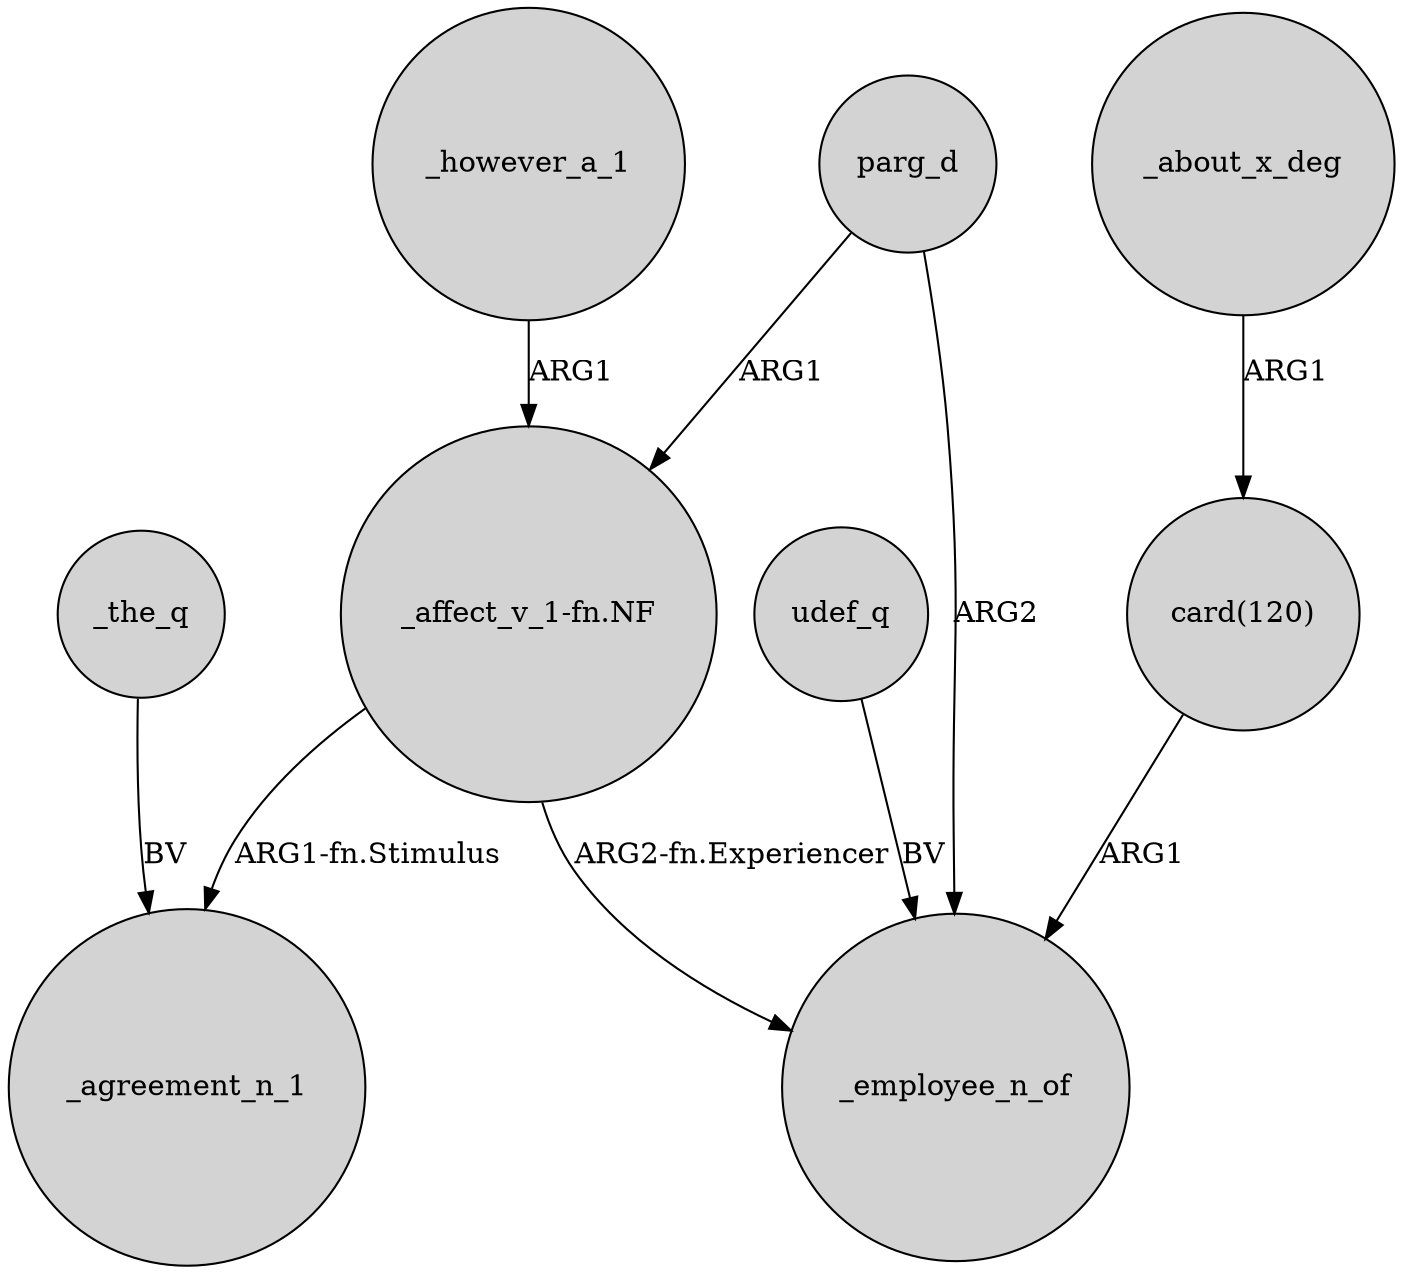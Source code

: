 digraph {
	node [shape=circle style=filled]
	_about_x_deg -> "card(120)" [label=ARG1]
	"_affect_v_1-fn.NF" -> _employee_n_of [label="ARG2-fn.Experiencer"]
	_the_q -> _agreement_n_1 [label=BV]
	parg_d -> "_affect_v_1-fn.NF" [label=ARG1]
	"card(120)" -> _employee_n_of [label=ARG1]
	udef_q -> _employee_n_of [label=BV]
	"_affect_v_1-fn.NF" -> _agreement_n_1 [label="ARG1-fn.Stimulus"]
	parg_d -> _employee_n_of [label=ARG2]
	_however_a_1 -> "_affect_v_1-fn.NF" [label=ARG1]
}
